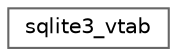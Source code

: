 digraph "Gráfico de Hierarquia de Classes"
{
 // LATEX_PDF_SIZE
  bgcolor="transparent";
  edge [fontname=Helvetica,fontsize=10,labelfontname=Helvetica,labelfontsize=10];
  node [fontname=Helvetica,fontsize=10,shape=box,height=0.2,width=0.4];
  rankdir="LR";
  Node0 [id="Node000000",label="sqlite3_vtab",height=0.2,width=0.4,color="grey40", fillcolor="white", style="filled",URL="$structsqlite3__vtab.html",tooltip=" "];
}
